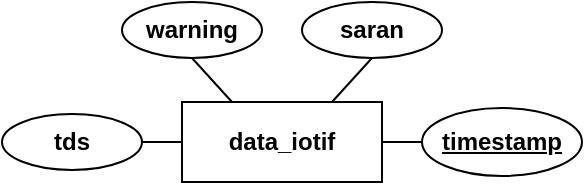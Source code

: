 <mxfile version="20.8.5" type="device"><diagram id="DLKFfqwkf8LUbpiz6yzT" name="Halaman-1"><mxGraphModel dx="373" dy="154" grid="1" gridSize="10" guides="1" tooltips="1" connect="1" arrows="1" fold="1" page="1" pageScale="1" pageWidth="827" pageHeight="1169" math="0" shadow="0"><root><mxCell id="0"/><mxCell id="1" parent="0"/><mxCell id="0KRL_L578tcsp5SR6UI3-1" value="&lt;b&gt;data_iotif&lt;/b&gt;" style="whiteSpace=wrap;html=1;align=center;" vertex="1" parent="1"><mxGeometry x="360" y="220" width="100" height="40" as="geometry"/></mxCell><mxCell id="0KRL_L578tcsp5SR6UI3-4" value="&lt;b&gt;tds&lt;/b&gt;" style="ellipse;whiteSpace=wrap;html=1;align=center;" vertex="1" parent="1"><mxGeometry x="270" y="226" width="70" height="28" as="geometry"/></mxCell><mxCell id="0KRL_L578tcsp5SR6UI3-5" value="&lt;b&gt;saran&lt;/b&gt;" style="ellipse;whiteSpace=wrap;html=1;align=center;" vertex="1" parent="1"><mxGeometry x="420" y="170" width="70" height="28" as="geometry"/></mxCell><mxCell id="0KRL_L578tcsp5SR6UI3-6" value="&lt;b&gt;warning&lt;/b&gt;" style="ellipse;whiteSpace=wrap;html=1;align=center;" vertex="1" parent="1"><mxGeometry x="330" y="170" width="70" height="28" as="geometry"/></mxCell><mxCell id="0KRL_L578tcsp5SR6UI3-7" value="&lt;b&gt;&lt;u&gt;timestamp&lt;/u&gt;&lt;/b&gt;" style="ellipse;whiteSpace=wrap;html=1;align=center;" vertex="1" parent="1"><mxGeometry x="480" y="223" width="80" height="34" as="geometry"/></mxCell><mxCell id="0KRL_L578tcsp5SR6UI3-13" value="" style="endArrow=none;html=1;rounded=0;exitX=1;exitY=0.5;exitDx=0;exitDy=0;entryX=0;entryY=0.5;entryDx=0;entryDy=0;" edge="1" parent="1" source="0KRL_L578tcsp5SR6UI3-4" target="0KRL_L578tcsp5SR6UI3-1"><mxGeometry width="50" height="50" relative="1" as="geometry"><mxPoint x="370" y="280" as="sourcePoint"/><mxPoint x="420" y="230" as="targetPoint"/></mxGeometry></mxCell><mxCell id="0KRL_L578tcsp5SR6UI3-14" value="" style="endArrow=none;html=1;rounded=0;exitX=0.5;exitY=1;exitDx=0;exitDy=0;entryX=0.25;entryY=0;entryDx=0;entryDy=0;" edge="1" parent="1" source="0KRL_L578tcsp5SR6UI3-6" target="0KRL_L578tcsp5SR6UI3-1"><mxGeometry width="50" height="50" relative="1" as="geometry"><mxPoint x="370" y="230" as="sourcePoint"/><mxPoint x="420" y="180" as="targetPoint"/></mxGeometry></mxCell><mxCell id="0KRL_L578tcsp5SR6UI3-15" value="" style="endArrow=none;html=1;rounded=0;exitX=0.75;exitY=0;exitDx=0;exitDy=0;entryX=0.5;entryY=1;entryDx=0;entryDy=0;" edge="1" parent="1" source="0KRL_L578tcsp5SR6UI3-1" target="0KRL_L578tcsp5SR6UI3-5"><mxGeometry width="50" height="50" relative="1" as="geometry"><mxPoint x="370" y="230" as="sourcePoint"/><mxPoint x="420" y="180" as="targetPoint"/></mxGeometry></mxCell><mxCell id="0KRL_L578tcsp5SR6UI3-16" value="" style="endArrow=none;html=1;rounded=0;exitX=0;exitY=0.5;exitDx=0;exitDy=0;entryX=1;entryY=0.5;entryDx=0;entryDy=0;" edge="1" parent="1" source="0KRL_L578tcsp5SR6UI3-7" target="0KRL_L578tcsp5SR6UI3-1"><mxGeometry width="50" height="50" relative="1" as="geometry"><mxPoint x="370" y="230" as="sourcePoint"/><mxPoint x="420" y="180" as="targetPoint"/></mxGeometry></mxCell></root></mxGraphModel></diagram></mxfile>